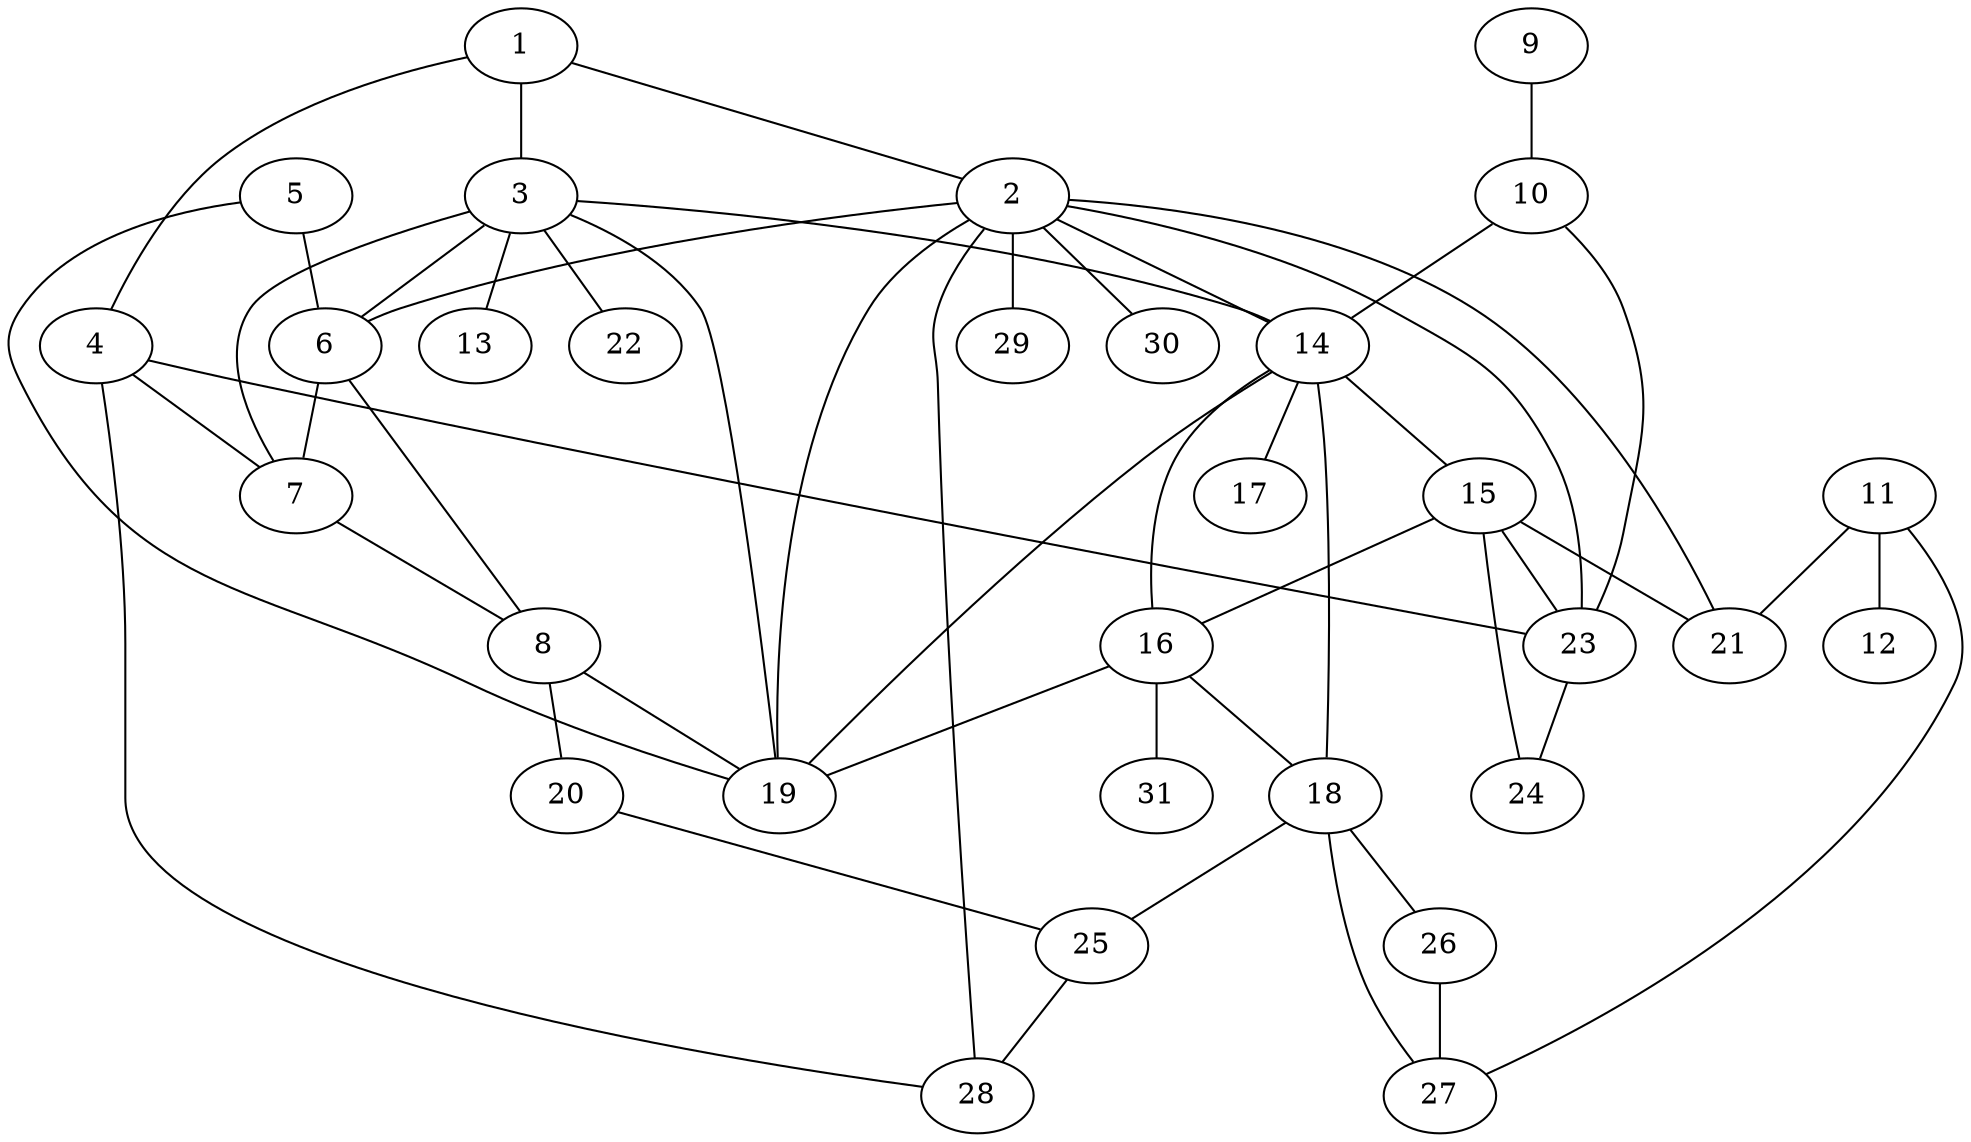 graph {
1--2;
1--3;
1--4;
5--6;
2--6;
3--6;
6--7;
6--8;
9--10;
11--12;
3--13;
14--15;
14--16;
10--14;
14--17;
14--18;
2--14;
3--14;
14--19;
7--8;
8--20;
8--19;
15--21;
2--21;
11--21;
3--22;
23--24;
10--23;
15--23;
2--23;
4--23;
18--25;
18--26;
16--18;
18--27;
26--27;
15--24;
25--28;
2--28;
4--28;
2--29;
2--30;
2--19;
3--7;
3--19;
16--31;
16--19;
5--19;
15--16;
11--27;
20--25;
4--7;
}
